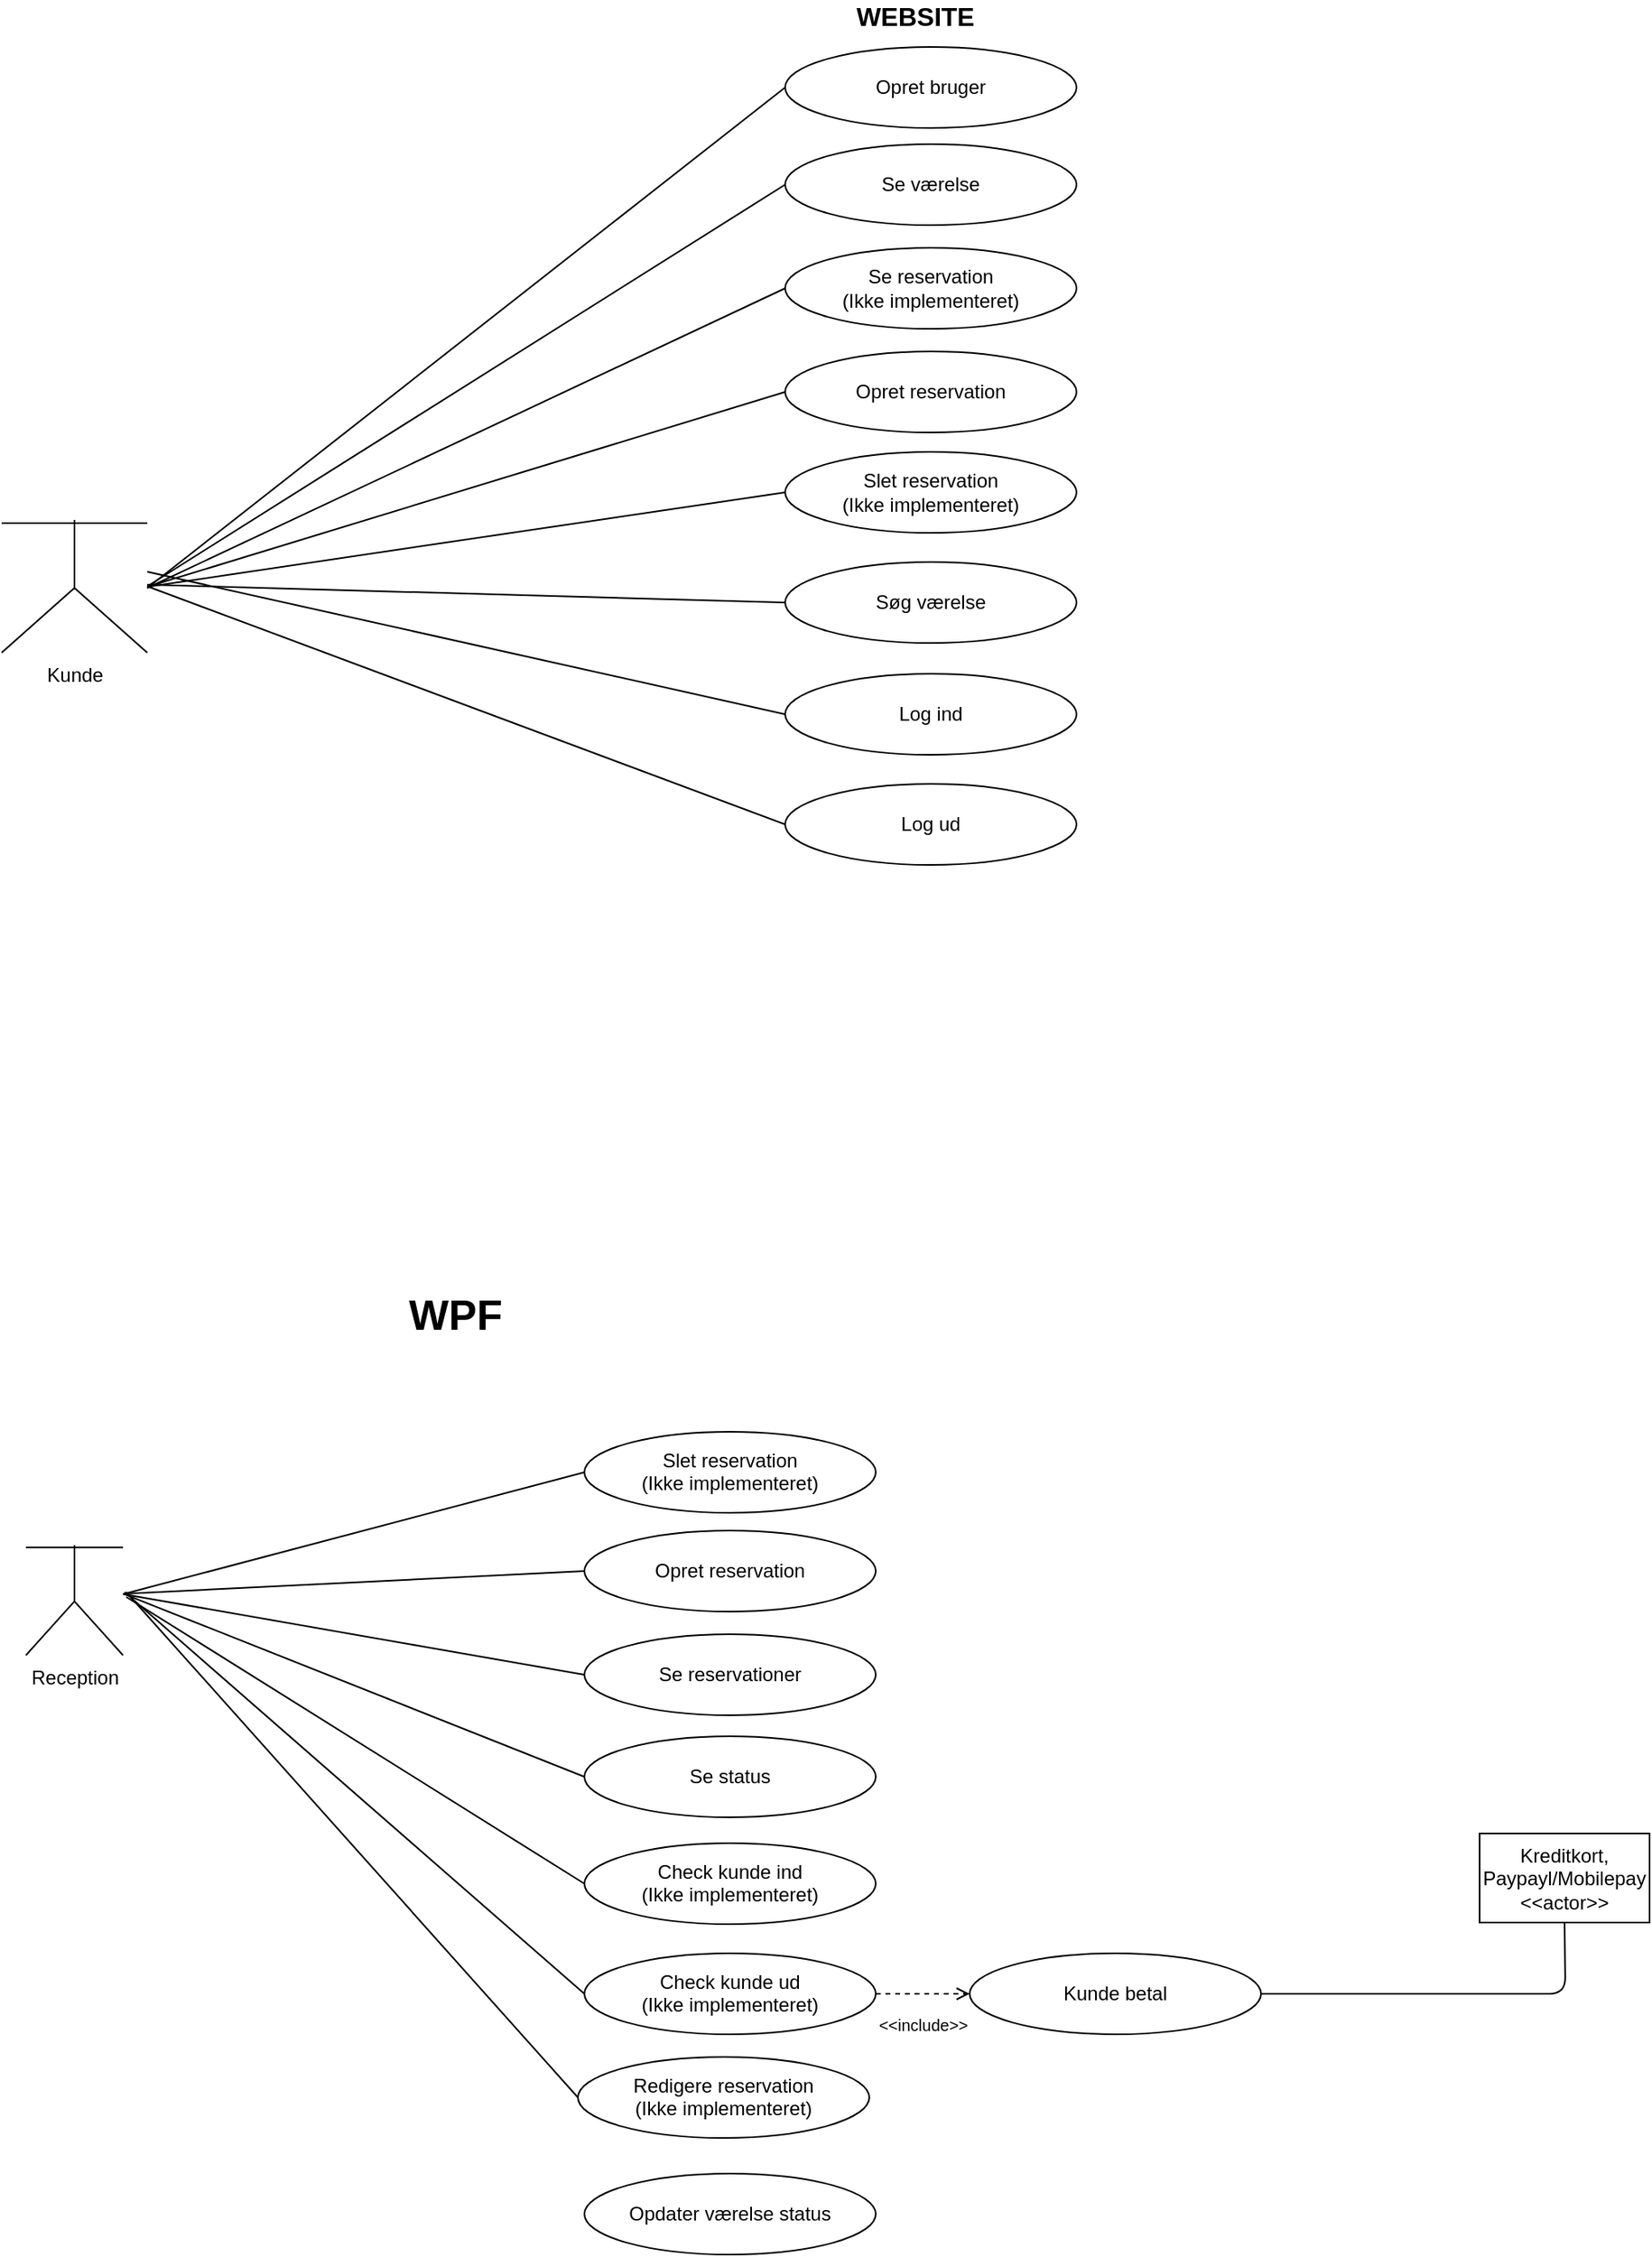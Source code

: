 <mxfile version="13.2.6" type="device"><diagram id="xb_ZnV_-1ZJiRoVLUP54" name="Page-1"><mxGraphModel dx="269" dy="569" grid="0" gridSize="10" guides="1" tooltips="1" connect="1" arrows="1" fold="1" page="1" pageScale="1" pageWidth="2339" pageHeight="3300" math="0" shadow="0"><root><mxCell id="0"/><mxCell id="1" parent="0"/><mxCell id="jyRkxVcj7EnlJ8z9M37f-2" value="Kunde" style="shape=umlActor;verticalLabelPosition=bottom;labelBackgroundColor=#ffffff;verticalAlign=top;html=1;outlineConnect=0;" parent="1" vertex="1"><mxGeometry x="300" y="291" width="90" height="120" as="geometry"/></mxCell><mxCell id="jyRkxVcj7EnlJ8z9M37f-3" value="" style="shape=image;html=1;verticalAlign=top;verticalLabelPosition=bottom;labelBackgroundColor=#ffffff;imageAspect=0;aspect=fixed;image=https://cdn0.iconfinder.com/data/icons/objects-9/24/lego_figure_head_smile_toy-128.png;imageBackground=#ffffff;" parent="1" vertex="1"><mxGeometry x="311" y="261" width="68" height="68" as="geometry"/></mxCell><mxCell id="jyRkxVcj7EnlJ8z9M37f-8" value="Opret reservation" style="ellipse;whiteSpace=wrap;html=1;" parent="1" vertex="1"><mxGeometry x="784" y="225" width="180" height="50" as="geometry"/></mxCell><mxCell id="jyRkxVcj7EnlJ8z9M37f-26" value="" style="endArrow=none;html=1;exitX=0;exitY=0.5;exitDx=0;exitDy=0;" parent="1" source="TXzJKhRcY7PYW3Pfr3JQ-35" target="jyRkxVcj7EnlJ8z9M37f-2" edge="1"><mxGeometry width="50" height="50" relative="1" as="geometry"><mxPoint x="500" y="480" as="sourcePoint"/><mxPoint x="550" y="430" as="targetPoint"/><Array as="points"/></mxGeometry></mxCell><mxCell id="TXzJKhRcY7PYW3Pfr3JQ-11" value="Reception" style="shape=umlActor;verticalLabelPosition=bottom;labelBackgroundColor=#ffffff;verticalAlign=top;html=1;outlineConnect=0;fillColor=none;" parent="1" vertex="1"><mxGeometry x="315" y="930" width="60" height="100" as="geometry"/></mxCell><mxCell id="TXzJKhRcY7PYW3Pfr3JQ-14" value="Opret reservation" style="ellipse;whiteSpace=wrap;html=1;" parent="1" vertex="1"><mxGeometry x="660" y="953" width="180" height="50" as="geometry"/></mxCell><mxCell id="TXzJKhRcY7PYW3Pfr3JQ-15" value="&lt;font style=&quot;font-size: 26px&quot;&gt;&lt;b&gt;WPF&lt;/b&gt;&lt;/font&gt;" style="text;html=1;align=center;verticalAlign=middle;resizable=0;points=[];autosize=1;" parent="1" vertex="1"><mxGeometry x="545" y="810" width="70" height="20" as="geometry"/></mxCell><mxCell id="TXzJKhRcY7PYW3Pfr3JQ-16" value="Se status" style="ellipse;whiteSpace=wrap;html=1;" parent="1" vertex="1"><mxGeometry x="660" y="1080" width="180" height="50" as="geometry"/></mxCell><mxCell id="TXzJKhRcY7PYW3Pfr3JQ-17" value="Kunde betal" style="ellipse;whiteSpace=wrap;html=1;" parent="1" vertex="1"><mxGeometry x="898" y="1214" width="180" height="50" as="geometry"/></mxCell><mxCell id="TXzJKhRcY7PYW3Pfr3JQ-19" value="Se reservationer" style="ellipse;whiteSpace=wrap;html=1;" parent="1" vertex="1"><mxGeometry x="660" y="1017" width="180" height="50" as="geometry"/></mxCell><mxCell id="TXzJKhRcY7PYW3Pfr3JQ-20" value="" style="endArrow=none;html=1;entryX=0;entryY=0.5;entryDx=0;entryDy=0;" parent="1" source="TXzJKhRcY7PYW3Pfr3JQ-11" target="TXzJKhRcY7PYW3Pfr3JQ-16" edge="1"><mxGeometry width="50" height="50" relative="1" as="geometry"><mxPoint x="520" y="1120" as="sourcePoint"/><mxPoint x="570" y="1070" as="targetPoint"/></mxGeometry></mxCell><mxCell id="TXzJKhRcY7PYW3Pfr3JQ-21" value="" style="endArrow=none;html=1;entryX=0;entryY=0.5;entryDx=0;entryDy=0;" parent="1" target="TXzJKhRcY7PYW3Pfr3JQ-19" edge="1"><mxGeometry width="50" height="50" relative="1" as="geometry"><mxPoint x="375" y="992.238" as="sourcePoint"/><mxPoint x="660" y="1042" as="targetPoint"/></mxGeometry></mxCell><mxCell id="TXzJKhRcY7PYW3Pfr3JQ-23" value="" style="endArrow=none;html=1;entryX=0;entryY=0.5;entryDx=0;entryDy=0;" parent="1" target="TXzJKhRcY7PYW3Pfr3JQ-14" edge="1"><mxGeometry width="50" height="50" relative="1" as="geometry"><mxPoint x="376" y="992" as="sourcePoint"/><mxPoint x="619" y="887" as="targetPoint"/></mxGeometry></mxCell><mxCell id="TXzJKhRcY7PYW3Pfr3JQ-24" value="Kreditkort,&lt;br&gt;Paypayl/Mobilepay&lt;br&gt;&amp;lt;&amp;lt;actor&amp;gt;&amp;gt;" style="rounded=0;whiteSpace=wrap;html=1;fillColor=none;" parent="1" vertex="1"><mxGeometry x="1213" y="1140" width="105" height="55" as="geometry"/></mxCell><mxCell id="TXzJKhRcY7PYW3Pfr3JQ-25" value="" style="endArrow=none;html=1;entryX=0.5;entryY=1;entryDx=0;entryDy=0;exitX=1;exitY=0.5;exitDx=0;exitDy=0;" parent="1" source="TXzJKhRcY7PYW3Pfr3JQ-17" target="TXzJKhRcY7PYW3Pfr3JQ-24" edge="1"><mxGeometry width="50" height="50" relative="1" as="geometry"><mxPoint x="1304" y="1019" as="sourcePoint"/><mxPoint x="1354" y="969" as="targetPoint"/><Array as="points"><mxPoint x="1266" y="1239"/></Array></mxGeometry></mxCell><mxCell id="TXzJKhRcY7PYW3Pfr3JQ-26" value="" style="shape=image;html=1;verticalAlign=top;verticalLabelPosition=bottom;labelBackgroundColor=#ffffff;imageAspect=0;aspect=fixed;image=https://cdn0.iconfinder.com/data/icons/objects-9/24/lego_figure_head_smile_toy-128.png;imageBackground=#ffffff;" parent="1" vertex="1"><mxGeometry x="311" y="894" width="68" height="68" as="geometry"/></mxCell><mxCell id="TXzJKhRcY7PYW3Pfr3JQ-30" value="Slet reservation&lt;br&gt;(Ikke implementeret)" style="ellipse;whiteSpace=wrap;html=1;" parent="1" vertex="1"><mxGeometry x="784" y="287" width="180" height="50" as="geometry"/></mxCell><mxCell id="TXzJKhRcY7PYW3Pfr3JQ-32" value="Søg værelse" style="ellipse;whiteSpace=wrap;html=1;" parent="1" vertex="1"><mxGeometry x="784" y="355" width="180" height="50" as="geometry"/></mxCell><mxCell id="TXzJKhRcY7PYW3Pfr3JQ-34" value="&lt;b&gt;&lt;font style=&quot;font-size: 16px&quot;&gt;WEBSITE&lt;/font&gt;&lt;/b&gt;" style="text;html=1;align=center;verticalAlign=middle;resizable=0;points=[];autosize=1;" parent="1" vertex="1"><mxGeometry x="822" y="8" width="83" height="19" as="geometry"/></mxCell><mxCell id="TXzJKhRcY7PYW3Pfr3JQ-35" value="Log ind" style="ellipse;whiteSpace=wrap;html=1;" parent="1" vertex="1"><mxGeometry x="784" y="424" width="180" height="50" as="geometry"/></mxCell><mxCell id="TXzJKhRcY7PYW3Pfr3JQ-36" value="Log ud" style="ellipse;whiteSpace=wrap;html=1;" parent="1" vertex="1"><mxGeometry x="784" y="492" width="180" height="50" as="geometry"/></mxCell><mxCell id="TXzJKhRcY7PYW3Pfr3JQ-37" value="" style="endArrow=none;html=1;exitX=0;exitY=0.5;exitDx=0;exitDy=0;" parent="1" source="TXzJKhRcY7PYW3Pfr3JQ-36" edge="1"><mxGeometry width="50" height="50" relative="1" as="geometry"><mxPoint x="572" y="397" as="sourcePoint"/><mxPoint x="390" y="370" as="targetPoint"/></mxGeometry></mxCell><mxCell id="TXzJKhRcY7PYW3Pfr3JQ-38" value="Se reservation&lt;br&gt;(Ikke implementeret)" style="ellipse;whiteSpace=wrap;html=1;" parent="1" vertex="1"><mxGeometry x="784" y="161" width="180" height="50" as="geometry"/></mxCell><mxCell id="TXzJKhRcY7PYW3Pfr3JQ-39" value="Se værelse" style="ellipse;whiteSpace=wrap;html=1;" parent="1" vertex="1"><mxGeometry x="784" y="97" width="180" height="50" as="geometry"/></mxCell><mxCell id="TXzJKhRcY7PYW3Pfr3JQ-40" value="" style="endArrow=none;html=1;entryX=0;entryY=0.5;entryDx=0;entryDy=0;" parent="1" target="TXzJKhRcY7PYW3Pfr3JQ-32" edge="1"><mxGeometry width="50" height="50" relative="1" as="geometry"><mxPoint x="390" y="369" as="sourcePoint"/><mxPoint x="620" y="312" as="targetPoint"/></mxGeometry></mxCell><mxCell id="TXzJKhRcY7PYW3Pfr3JQ-42" value="" style="endArrow=none;html=1;entryX=0;entryY=0.5;entryDx=0;entryDy=0;" parent="1" target="TXzJKhRcY7PYW3Pfr3JQ-30" edge="1"><mxGeometry width="50" height="50" relative="1" as="geometry"><mxPoint x="392" y="370" as="sourcePoint"/><mxPoint x="699" y="290" as="targetPoint"/></mxGeometry></mxCell><mxCell id="TXzJKhRcY7PYW3Pfr3JQ-43" value="" style="endArrow=none;html=1;entryX=0;entryY=0.5;entryDx=0;entryDy=0;" parent="1" target="jyRkxVcj7EnlJ8z9M37f-8" edge="1"><mxGeometry width="50" height="50" relative="1" as="geometry"><mxPoint x="391" y="370" as="sourcePoint"/><mxPoint x="725" y="287" as="targetPoint"/></mxGeometry></mxCell><mxCell id="TXzJKhRcY7PYW3Pfr3JQ-44" value="" style="endArrow=none;html=1;entryX=0;entryY=0.5;entryDx=0;entryDy=0;" parent="1" target="TXzJKhRcY7PYW3Pfr3JQ-38" edge="1"><mxGeometry width="50" height="50" relative="1" as="geometry"><mxPoint x="390" y="371" as="sourcePoint"/><mxPoint x="715" y="202" as="targetPoint"/></mxGeometry></mxCell><mxCell id="TXzJKhRcY7PYW3Pfr3JQ-45" value="" style="endArrow=none;html=1;entryX=0;entryY=0.5;entryDx=0;entryDy=0;" parent="1" target="TXzJKhRcY7PYW3Pfr3JQ-39" edge="1"><mxGeometry width="50" height="50" relative="1" as="geometry"><mxPoint x="390" y="370" as="sourcePoint"/><mxPoint x="677" y="142" as="targetPoint"/></mxGeometry></mxCell><mxCell id="TXzJKhRcY7PYW3Pfr3JQ-46" value="Opret bruger" style="ellipse;whiteSpace=wrap;html=1;" parent="1" vertex="1"><mxGeometry x="784" y="37" width="180" height="50" as="geometry"/></mxCell><mxCell id="TXzJKhRcY7PYW3Pfr3JQ-47" value="" style="endArrow=none;html=1;entryX=0;entryY=0.5;entryDx=0;entryDy=0;" parent="1" target="TXzJKhRcY7PYW3Pfr3JQ-46" edge="1"><mxGeometry width="50" height="50" relative="1" as="geometry"><mxPoint x="390" y="371" as="sourcePoint"/><mxPoint x="624" y="132" as="targetPoint"/></mxGeometry></mxCell><mxCell id="TXzJKhRcY7PYW3Pfr3JQ-48" value="Check kunde ind&lt;br&gt;&lt;span style=&quot;font-size: 9.0pt ; line-height: 130% ; font-family: &amp;#34;calibri&amp;#34; , sans-serif&quot;&gt;(Ikke implementeret)&lt;/span&gt;" style="ellipse;whiteSpace=wrap;html=1;" parent="1" vertex="1"><mxGeometry x="660" y="1146" width="180" height="50" as="geometry"/></mxCell><mxCell id="TXzJKhRcY7PYW3Pfr3JQ-49" value="Check kunde ud&lt;br&gt;&lt;span style=&quot;font-size: 9.0pt ; line-height: 130% ; font-family: &amp;#34;calibri&amp;#34; , sans-serif&quot;&gt;(Ikke implementeret)&lt;/span&gt;" style="ellipse;whiteSpace=wrap;html=1;" parent="1" vertex="1"><mxGeometry x="660" y="1214" width="180" height="50" as="geometry"/></mxCell><mxCell id="TXzJKhRcY7PYW3Pfr3JQ-50" value="" style="endArrow=none;html=1;entryX=0;entryY=0.5;entryDx=0;entryDy=0;" parent="1" target="TXzJKhRcY7PYW3Pfr3JQ-49" edge="1"><mxGeometry width="50" height="50" relative="1" as="geometry"><mxPoint x="376" y="991" as="sourcePoint"/><mxPoint x="538" y="1156" as="targetPoint"/></mxGeometry></mxCell><mxCell id="TXzJKhRcY7PYW3Pfr3JQ-51" value="" style="endArrow=none;html=1;entryX=0;entryY=0.5;entryDx=0;entryDy=0;" parent="1" target="TXzJKhRcY7PYW3Pfr3JQ-48" edge="1"><mxGeometry width="50" height="50" relative="1" as="geometry"><mxPoint x="377" y="994" as="sourcePoint"/><mxPoint x="615" y="1117" as="targetPoint"/></mxGeometry></mxCell><mxCell id="TXzJKhRcY7PYW3Pfr3JQ-52" value="" style="endArrow=open;dashed=1;html=1;entryX=0;entryY=0.5;entryDx=0;entryDy=0;exitX=1;exitY=0.5;exitDx=0;exitDy=0;endFill=0;" parent="1" source="TXzJKhRcY7PYW3Pfr3JQ-49" target="TXzJKhRcY7PYW3Pfr3JQ-17" edge="1"><mxGeometry width="50" height="50" relative="1" as="geometry"><mxPoint x="791" y="1358" as="sourcePoint"/><mxPoint x="841" y="1308" as="targetPoint"/></mxGeometry></mxCell><mxCell id="TXzJKhRcY7PYW3Pfr3JQ-53" value="&lt;font style=&quot;font-size: 10px&quot;&gt;&amp;lt;&amp;lt;include&amp;gt;&amp;gt;&lt;/font&gt;" style="text;html=1;align=center;verticalAlign=middle;resizable=0;points=[];autosize=1;" parent="1" vertex="1"><mxGeometry x="836" y="1248" width="65" height="19" as="geometry"/></mxCell><mxCell id="TXzJKhRcY7PYW3Pfr3JQ-54" value="Slet reservation&lt;br&gt;&lt;span style=&quot;font-size: 9.0pt ; line-height: 130% ; font-family: &amp;#34;calibri&amp;#34; , sans-serif&quot;&gt;(Ikke implementeret)&lt;/span&gt;" style="ellipse;whiteSpace=wrap;html=1;" parent="1" vertex="1"><mxGeometry x="660" y="892" width="180" height="50" as="geometry"/></mxCell><mxCell id="TXzJKhRcY7PYW3Pfr3JQ-55" value="Redigere reservation&lt;br&gt;&lt;span style=&quot;font-size: 9.0pt ; line-height: 130% ; font-family: &amp;#34;calibri&amp;#34; , sans-serif&quot;&gt;(Ikke implementeret)&lt;/span&gt;" style="ellipse;whiteSpace=wrap;html=1;" parent="1" vertex="1"><mxGeometry x="656" y="1278" width="180" height="50" as="geometry"/></mxCell><mxCell id="TXzJKhRcY7PYW3Pfr3JQ-56" value="" style="endArrow=none;html=1;entryX=0;entryY=0.5;entryDx=0;entryDy=0;" parent="1" target="TXzJKhRcY7PYW3Pfr3JQ-54" edge="1"><mxGeometry width="50" height="50" relative="1" as="geometry"><mxPoint x="376" y="992" as="sourcePoint"/><mxPoint x="557" y="891" as="targetPoint"/></mxGeometry></mxCell><mxCell id="TXzJKhRcY7PYW3Pfr3JQ-57" value="" style="endArrow=none;html=1;entryX=0;entryY=0.5;entryDx=0;entryDy=0;" parent="1" target="TXzJKhRcY7PYW3Pfr3JQ-55" edge="1"><mxGeometry width="50" height="50" relative="1" as="geometry"><mxPoint x="377" y="991" as="sourcePoint"/><mxPoint x="589" y="1255" as="targetPoint"/></mxGeometry></mxCell><mxCell id="TXzJKhRcY7PYW3Pfr3JQ-58" value="Opdater værelse status" style="ellipse;whiteSpace=wrap;html=1;" parent="1" vertex="1"><mxGeometry x="660" y="1350" width="180" height="50" as="geometry"/></mxCell></root></mxGraphModel></diagram></mxfile>